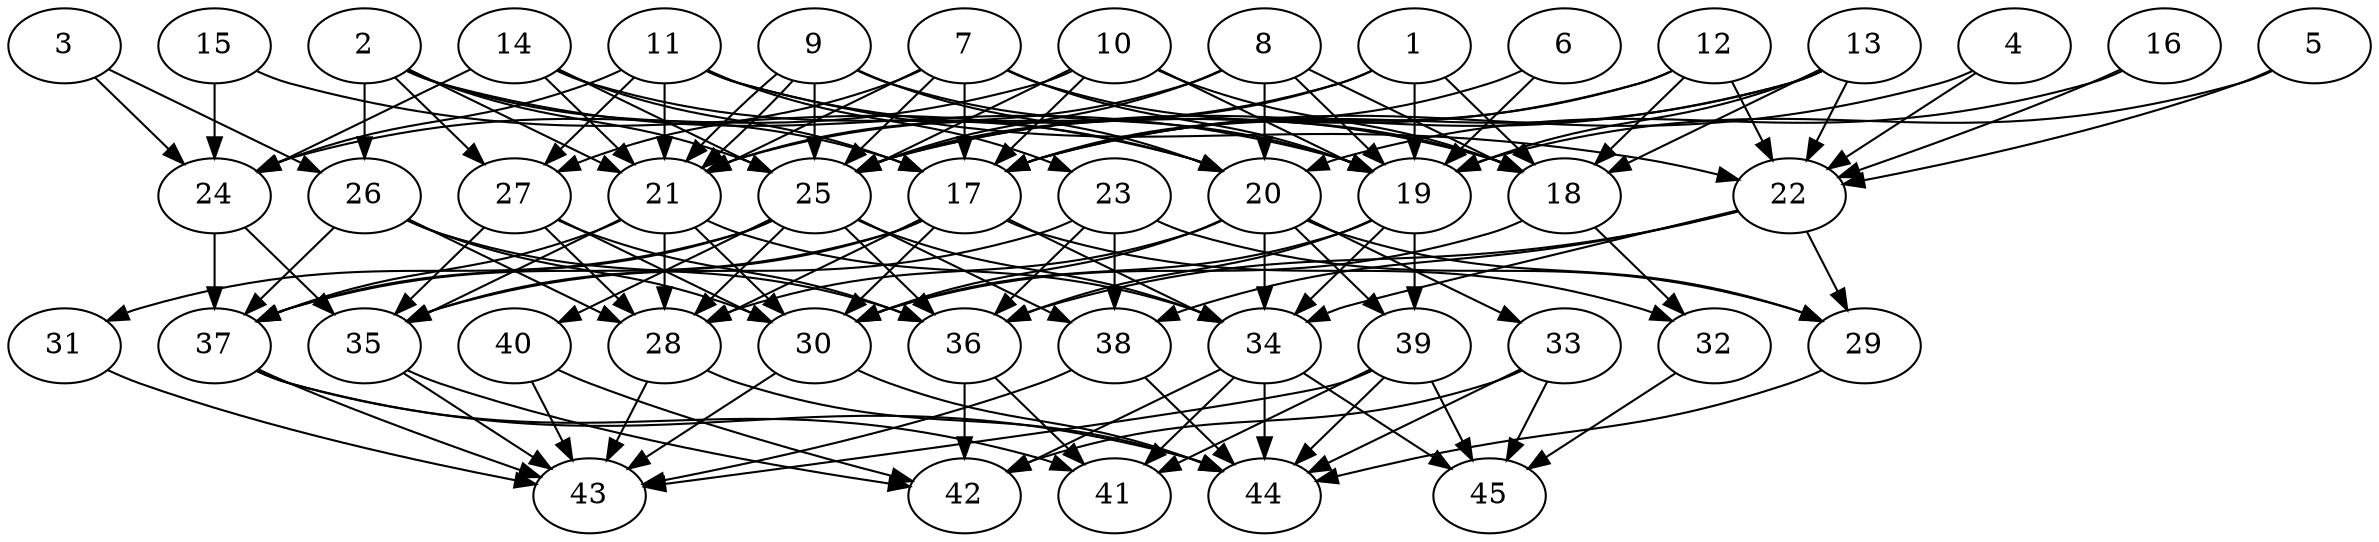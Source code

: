 // DAG automatically generated by daggen at Thu Oct  3 14:07:24 2019
// ./daggen --dot -n 45 --ccr 0.4 --fat 0.7 --regular 0.7 --density 0.6 --mindata 5242880 --maxdata 52428800 
digraph G {
  1 [size="53670400", alpha="0.09", expect_size="21468160"] 
  1 -> 18 [size ="21468160"]
  1 -> 19 [size ="21468160"]
  1 -> 21 [size ="21468160"]
  1 -> 25 [size ="21468160"]
  2 [size="36912640", alpha="0.12", expect_size="14765056"] 
  2 -> 17 [size ="14765056"]
  2 -> 19 [size ="14765056"]
  2 -> 21 [size ="14765056"]
  2 -> 25 [size ="14765056"]
  2 -> 26 [size ="14765056"]
  2 -> 27 [size ="14765056"]
  3 [size="14709760", alpha="0.19", expect_size="5883904"] 
  3 -> 24 [size ="5883904"]
  3 -> 26 [size ="5883904"]
  4 [size="71587840", alpha="0.13", expect_size="28635136"] 
  4 -> 17 [size ="28635136"]
  4 -> 22 [size ="28635136"]
  5 [size="115581440", alpha="0.15", expect_size="46232576"] 
  5 -> 19 [size ="46232576"]
  5 -> 22 [size ="46232576"]
  6 [size="75013120", alpha="0.07", expect_size="30005248"] 
  6 -> 17 [size ="30005248"]
  6 -> 19 [size ="30005248"]
  7 [size="103329280", alpha="0.08", expect_size="41331712"] 
  7 -> 17 [size ="41331712"]
  7 -> 18 [size ="41331712"]
  7 -> 19 [size ="41331712"]
  7 -> 21 [size ="41331712"]
  7 -> 25 [size ="41331712"]
  7 -> 27 [size ="41331712"]
  8 [size="82880000", alpha="0.09", expect_size="33152000"] 
  8 -> 18 [size ="33152000"]
  8 -> 19 [size ="33152000"]
  8 -> 20 [size ="33152000"]
  8 -> 21 [size ="33152000"]
  8 -> 25 [size ="33152000"]
  9 [size="113338880", alpha="0.04", expect_size="45335552"] 
  9 -> 19 [size ="45335552"]
  9 -> 20 [size ="45335552"]
  9 -> 21 [size ="45335552"]
  9 -> 21 [size ="45335552"]
  9 -> 25 [size ="45335552"]
  10 [size="87910400", alpha="0.11", expect_size="35164160"] 
  10 -> 17 [size ="35164160"]
  10 -> 18 [size ="35164160"]
  10 -> 19 [size ="35164160"]
  10 -> 24 [size ="35164160"]
  10 -> 25 [size ="35164160"]
  11 [size="74726400", alpha="0.18", expect_size="29890560"] 
  11 -> 18 [size ="29890560"]
  11 -> 21 [size ="29890560"]
  11 -> 22 [size ="29890560"]
  11 -> 23 [size ="29890560"]
  11 -> 24 [size ="29890560"]
  11 -> 27 [size ="29890560"]
  12 [size="125841920", alpha="0.16", expect_size="50336768"] 
  12 -> 17 [size ="50336768"]
  12 -> 18 [size ="50336768"]
  12 -> 22 [size ="50336768"]
  12 -> 25 [size ="50336768"]
  13 [size="77841920", alpha="0.18", expect_size="31136768"] 
  13 -> 17 [size ="31136768"]
  13 -> 18 [size ="31136768"]
  13 -> 19 [size ="31136768"]
  13 -> 22 [size ="31136768"]
  13 -> 25 [size ="31136768"]
  14 [size="74465280", alpha="0.16", expect_size="29786112"] 
  14 -> 17 [size ="29786112"]
  14 -> 20 [size ="29786112"]
  14 -> 21 [size ="29786112"]
  14 -> 24 [size ="29786112"]
  14 -> 25 [size ="29786112"]
  15 [size="30456320", alpha="0.07", expect_size="12182528"] 
  15 -> 20 [size ="12182528"]
  15 -> 24 [size ="12182528"]
  16 [size="119726080", alpha="0.15", expect_size="47890432"] 
  16 -> 20 [size ="47890432"]
  16 -> 22 [size ="47890432"]
  17 [size="43240960", alpha="0.02", expect_size="17296384"] 
  17 -> 28 [size ="17296384"]
  17 -> 30 [size ="17296384"]
  17 -> 32 [size ="17296384"]
  17 -> 34 [size ="17296384"]
  17 -> 35 [size ="17296384"]
  17 -> 37 [size ="17296384"]
  18 [size="90071040", alpha="0.03", expect_size="36028416"] 
  18 -> 30 [size ="36028416"]
  18 -> 32 [size ="36028416"]
  19 [size="25492480", alpha="0.04", expect_size="10196992"] 
  19 -> 30 [size ="10196992"]
  19 -> 34 [size ="10196992"]
  19 -> 36 [size ="10196992"]
  19 -> 39 [size ="10196992"]
  20 [size="46709760", alpha="0.10", expect_size="18683904"] 
  20 -> 28 [size ="18683904"]
  20 -> 29 [size ="18683904"]
  20 -> 30 [size ="18683904"]
  20 -> 33 [size ="18683904"]
  20 -> 34 [size ="18683904"]
  20 -> 39 [size ="18683904"]
  21 [size="113469440", alpha="0.02", expect_size="45387776"] 
  21 -> 28 [size ="45387776"]
  21 -> 30 [size ="45387776"]
  21 -> 34 [size ="45387776"]
  21 -> 35 [size ="45387776"]
  21 -> 37 [size ="45387776"]
  22 [size="103910400", alpha="0.18", expect_size="41564160"] 
  22 -> 29 [size ="41564160"]
  22 -> 34 [size ="41564160"]
  22 -> 36 [size ="41564160"]
  22 -> 38 [size ="41564160"]
  23 [size="82475520", alpha="0.15", expect_size="32990208"] 
  23 -> 29 [size ="32990208"]
  23 -> 35 [size ="32990208"]
  23 -> 36 [size ="32990208"]
  23 -> 38 [size ="32990208"]
  24 [size="70525440", alpha="0.02", expect_size="28210176"] 
  24 -> 35 [size ="28210176"]
  24 -> 37 [size ="28210176"]
  25 [size="46620160", alpha="0.06", expect_size="18648064"] 
  25 -> 28 [size ="18648064"]
  25 -> 31 [size ="18648064"]
  25 -> 34 [size ="18648064"]
  25 -> 36 [size ="18648064"]
  25 -> 37 [size ="18648064"]
  25 -> 38 [size ="18648064"]
  25 -> 40 [size ="18648064"]
  26 [size="90754560", alpha="0.00", expect_size="36301824"] 
  26 -> 28 [size ="36301824"]
  26 -> 30 [size ="36301824"]
  26 -> 36 [size ="36301824"]
  26 -> 37 [size ="36301824"]
  27 [size="63316480", alpha="0.10", expect_size="25326592"] 
  27 -> 28 [size ="25326592"]
  27 -> 30 [size ="25326592"]
  27 -> 35 [size ="25326592"]
  27 -> 36 [size ="25326592"]
  28 [size="77980160", alpha="0.12", expect_size="31192064"] 
  28 -> 43 [size ="31192064"]
  28 -> 44 [size ="31192064"]
  29 [size="93885440", alpha="0.10", expect_size="37554176"] 
  29 -> 44 [size ="37554176"]
  30 [size="117770240", alpha="0.02", expect_size="47108096"] 
  30 -> 43 [size ="47108096"]
  30 -> 44 [size ="47108096"]
  31 [size="56284160", alpha="0.03", expect_size="22513664"] 
  31 -> 43 [size ="22513664"]
  32 [size="67955200", alpha="0.04", expect_size="27182080"] 
  32 -> 45 [size ="27182080"]
  33 [size="58629120", alpha="0.16", expect_size="23451648"] 
  33 -> 42 [size ="23451648"]
  33 -> 44 [size ="23451648"]
  33 -> 45 [size ="23451648"]
  34 [size="29905920", alpha="0.18", expect_size="11962368"] 
  34 -> 41 [size ="11962368"]
  34 -> 42 [size ="11962368"]
  34 -> 44 [size ="11962368"]
  34 -> 45 [size ="11962368"]
  35 [size="40273920", alpha="0.03", expect_size="16109568"] 
  35 -> 42 [size ="16109568"]
  35 -> 43 [size ="16109568"]
  36 [size="74237440", alpha="0.07", expect_size="29694976"] 
  36 -> 41 [size ="29694976"]
  36 -> 42 [size ="29694976"]
  37 [size="75745280", alpha="0.15", expect_size="30298112"] 
  37 -> 41 [size ="30298112"]
  37 -> 43 [size ="30298112"]
  37 -> 44 [size ="30298112"]
  38 [size="17052160", alpha="0.16", expect_size="6820864"] 
  38 -> 43 [size ="6820864"]
  38 -> 44 [size ="6820864"]
  39 [size="85898240", alpha="0.00", expect_size="34359296"] 
  39 -> 41 [size ="34359296"]
  39 -> 43 [size ="34359296"]
  39 -> 44 [size ="34359296"]
  39 -> 45 [size ="34359296"]
  40 [size="28623360", alpha="0.09", expect_size="11449344"] 
  40 -> 42 [size ="11449344"]
  40 -> 43 [size ="11449344"]
  41 [size="37995520", alpha="0.15", expect_size="15198208"] 
  42 [size="57669120", alpha="0.17", expect_size="23067648"] 
  43 [size="82414080", alpha="0.10", expect_size="32965632"] 
  44 [size="59002880", alpha="0.14", expect_size="23601152"] 
  45 [size="48793600", alpha="0.02", expect_size="19517440"] 
}
